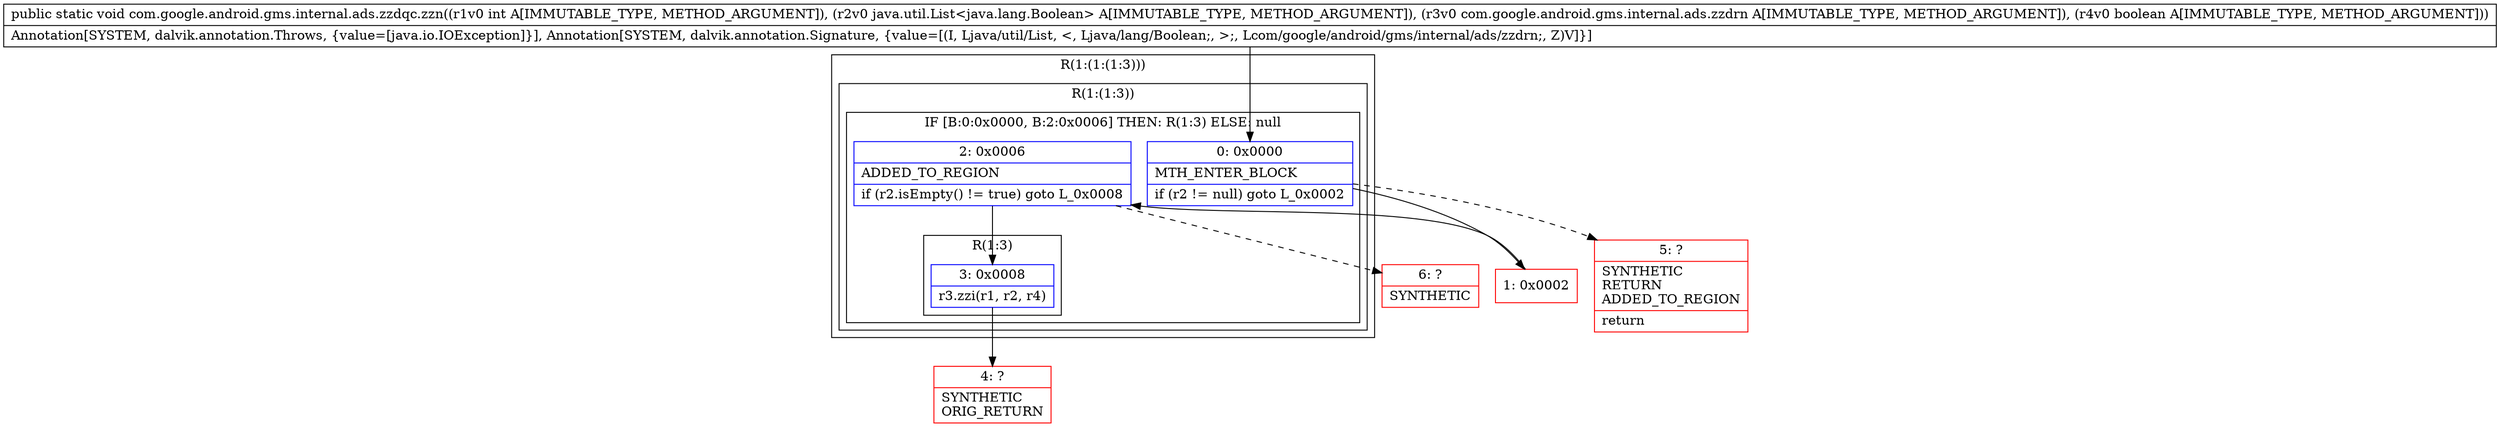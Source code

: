 digraph "CFG forcom.google.android.gms.internal.ads.zzdqc.zzn(ILjava\/util\/List;Lcom\/google\/android\/gms\/internal\/ads\/zzdrn;Z)V" {
subgraph cluster_Region_804221724 {
label = "R(1:(1:(1:3)))";
node [shape=record,color=blue];
subgraph cluster_Region_1522407952 {
label = "R(1:(1:3))";
node [shape=record,color=blue];
subgraph cluster_IfRegion_906246018 {
label = "IF [B:0:0x0000, B:2:0x0006] THEN: R(1:3) ELSE: null";
node [shape=record,color=blue];
Node_0 [shape=record,label="{0\:\ 0x0000|MTH_ENTER_BLOCK\l|if (r2 != null) goto L_0x0002\l}"];
Node_2 [shape=record,label="{2\:\ 0x0006|ADDED_TO_REGION\l|if (r2.isEmpty() != true) goto L_0x0008\l}"];
subgraph cluster_Region_1259700997 {
label = "R(1:3)";
node [shape=record,color=blue];
Node_3 [shape=record,label="{3\:\ 0x0008|r3.zzi(r1, r2, r4)\l}"];
}
}
}
}
Node_1 [shape=record,color=red,label="{1\:\ 0x0002}"];
Node_4 [shape=record,color=red,label="{4\:\ ?|SYNTHETIC\lORIG_RETURN\l}"];
Node_5 [shape=record,color=red,label="{5\:\ ?|SYNTHETIC\lRETURN\lADDED_TO_REGION\l|return\l}"];
Node_6 [shape=record,color=red,label="{6\:\ ?|SYNTHETIC\l}"];
MethodNode[shape=record,label="{public static void com.google.android.gms.internal.ads.zzdqc.zzn((r1v0 int A[IMMUTABLE_TYPE, METHOD_ARGUMENT]), (r2v0 java.util.List\<java.lang.Boolean\> A[IMMUTABLE_TYPE, METHOD_ARGUMENT]), (r3v0 com.google.android.gms.internal.ads.zzdrn A[IMMUTABLE_TYPE, METHOD_ARGUMENT]), (r4v0 boolean A[IMMUTABLE_TYPE, METHOD_ARGUMENT]))  | Annotation[SYSTEM, dalvik.annotation.Throws, \{value=[java.io.IOException]\}], Annotation[SYSTEM, dalvik.annotation.Signature, \{value=[(I, Ljava\/util\/List, \<, Ljava\/lang\/Boolean;, \>;, Lcom\/google\/android\/gms\/internal\/ads\/zzdrn;, Z)V]\}]\l}"];
MethodNode -> Node_0;
Node_0 -> Node_1;
Node_0 -> Node_5[style=dashed];
Node_2 -> Node_3;
Node_2 -> Node_6[style=dashed];
Node_3 -> Node_4;
Node_1 -> Node_2;
}

